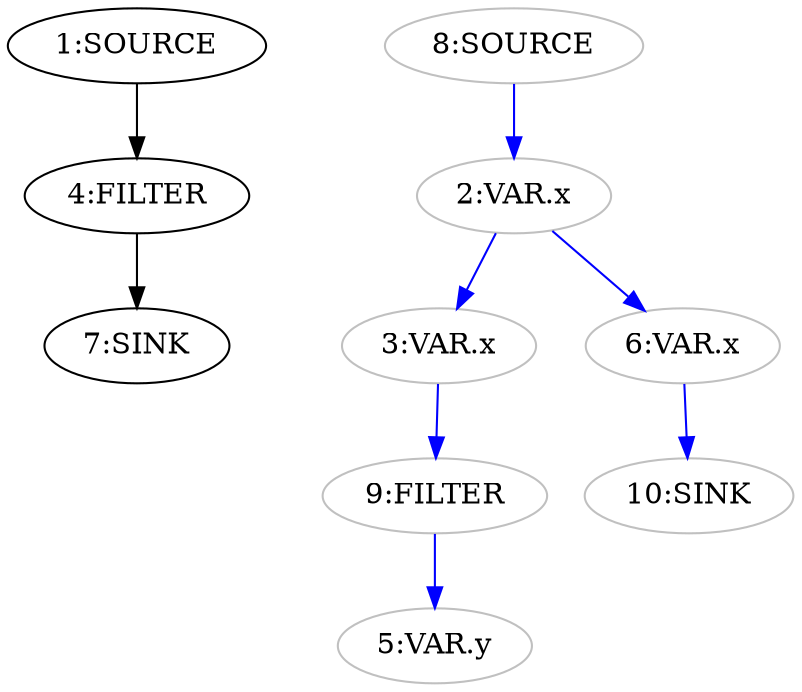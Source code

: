 digraph {
  n4 [label="4:FILTER"];
  n1 [label="1:SOURCE"];
  n7 [label="7:SINK"];
  n2 [label="2:VAR.x" color="grey"];
  n3 [label="3:VAR.x" color="grey"];
  n5 [label="5:VAR.y" color="grey"];
  n6 [label="6:VAR.x" color="grey"];
  n8 [label="8:SOURCE" color="grey"];
  n9 [label="9:FILTER" color="grey"];
  n10 [label="10:SINK" color="grey"];
  n1 -> n4 [color="black"];
  n4 -> n7 [color="black"];
  n2 -> n3 [color="blue"];
  n2 -> n6 [color="blue"];
  n3 -> n9 [color="blue"];
  n6 -> n10 [color="blue"];
  n8 -> n2 [color="blue"];
  n9 -> n5 [color="blue"];
}
